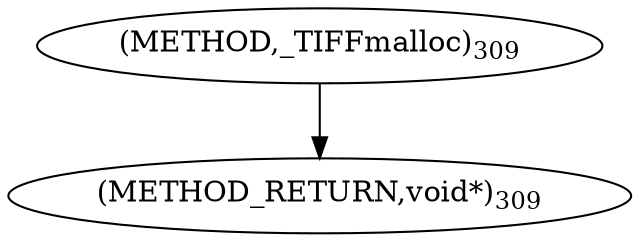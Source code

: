 digraph "_TIFFmalloc" {  
"8370" [label = <(METHOD,_TIFFmalloc)<SUB>309</SUB>> ]
"8372" [label = <(METHOD_RETURN,void*)<SUB>309</SUB>> ]
  "8370" -> "8372" 
}
